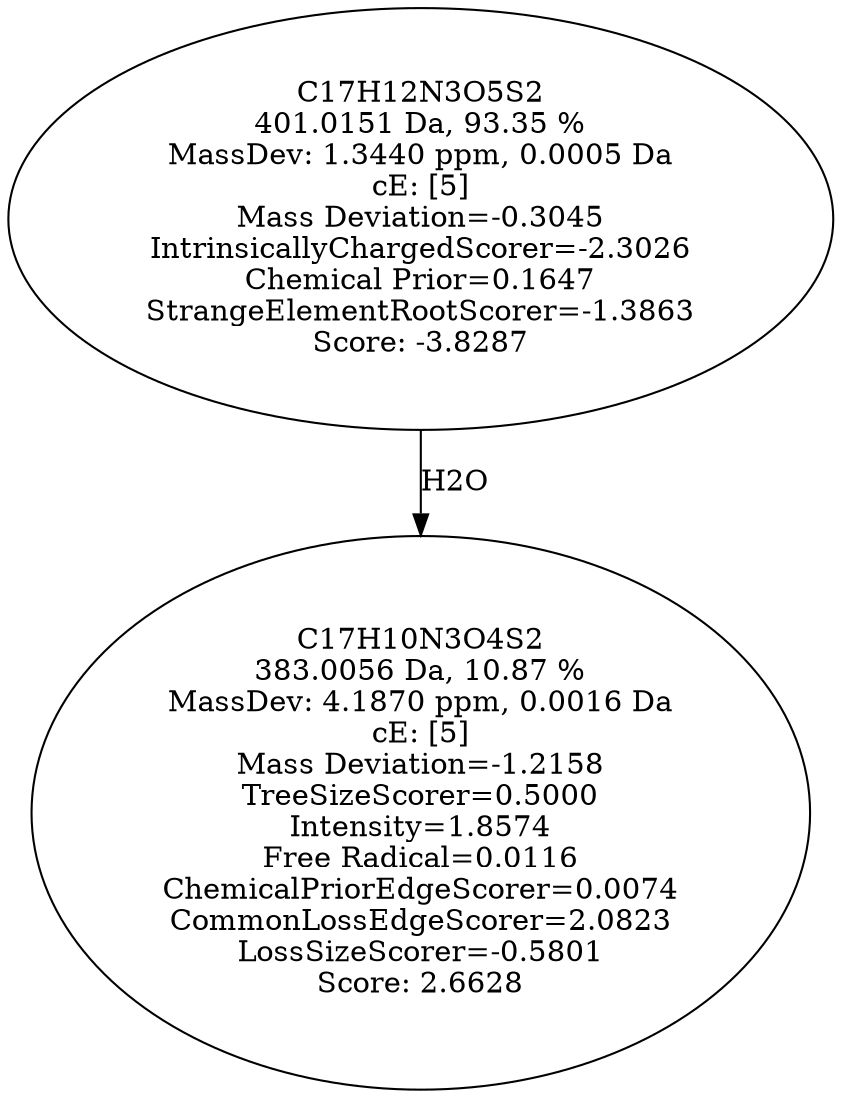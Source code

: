 strict digraph {
v1 [label="C17H10N3O4S2\n383.0056 Da, 10.87 %\nMassDev: 4.1870 ppm, 0.0016 Da\ncE: [5]\nMass Deviation=-1.2158\nTreeSizeScorer=0.5000\nIntensity=1.8574\nFree Radical=0.0116\nChemicalPriorEdgeScorer=0.0074\nCommonLossEdgeScorer=2.0823\nLossSizeScorer=-0.5801\nScore: 2.6628"];
v2 [label="C17H12N3O5S2\n401.0151 Da, 93.35 %\nMassDev: 1.3440 ppm, 0.0005 Da\ncE: [5]\nMass Deviation=-0.3045\nIntrinsicallyChargedScorer=-2.3026\nChemical Prior=0.1647\nStrangeElementRootScorer=-1.3863\nScore: -3.8287"];
v2 -> v1 [label="H2O"];
}